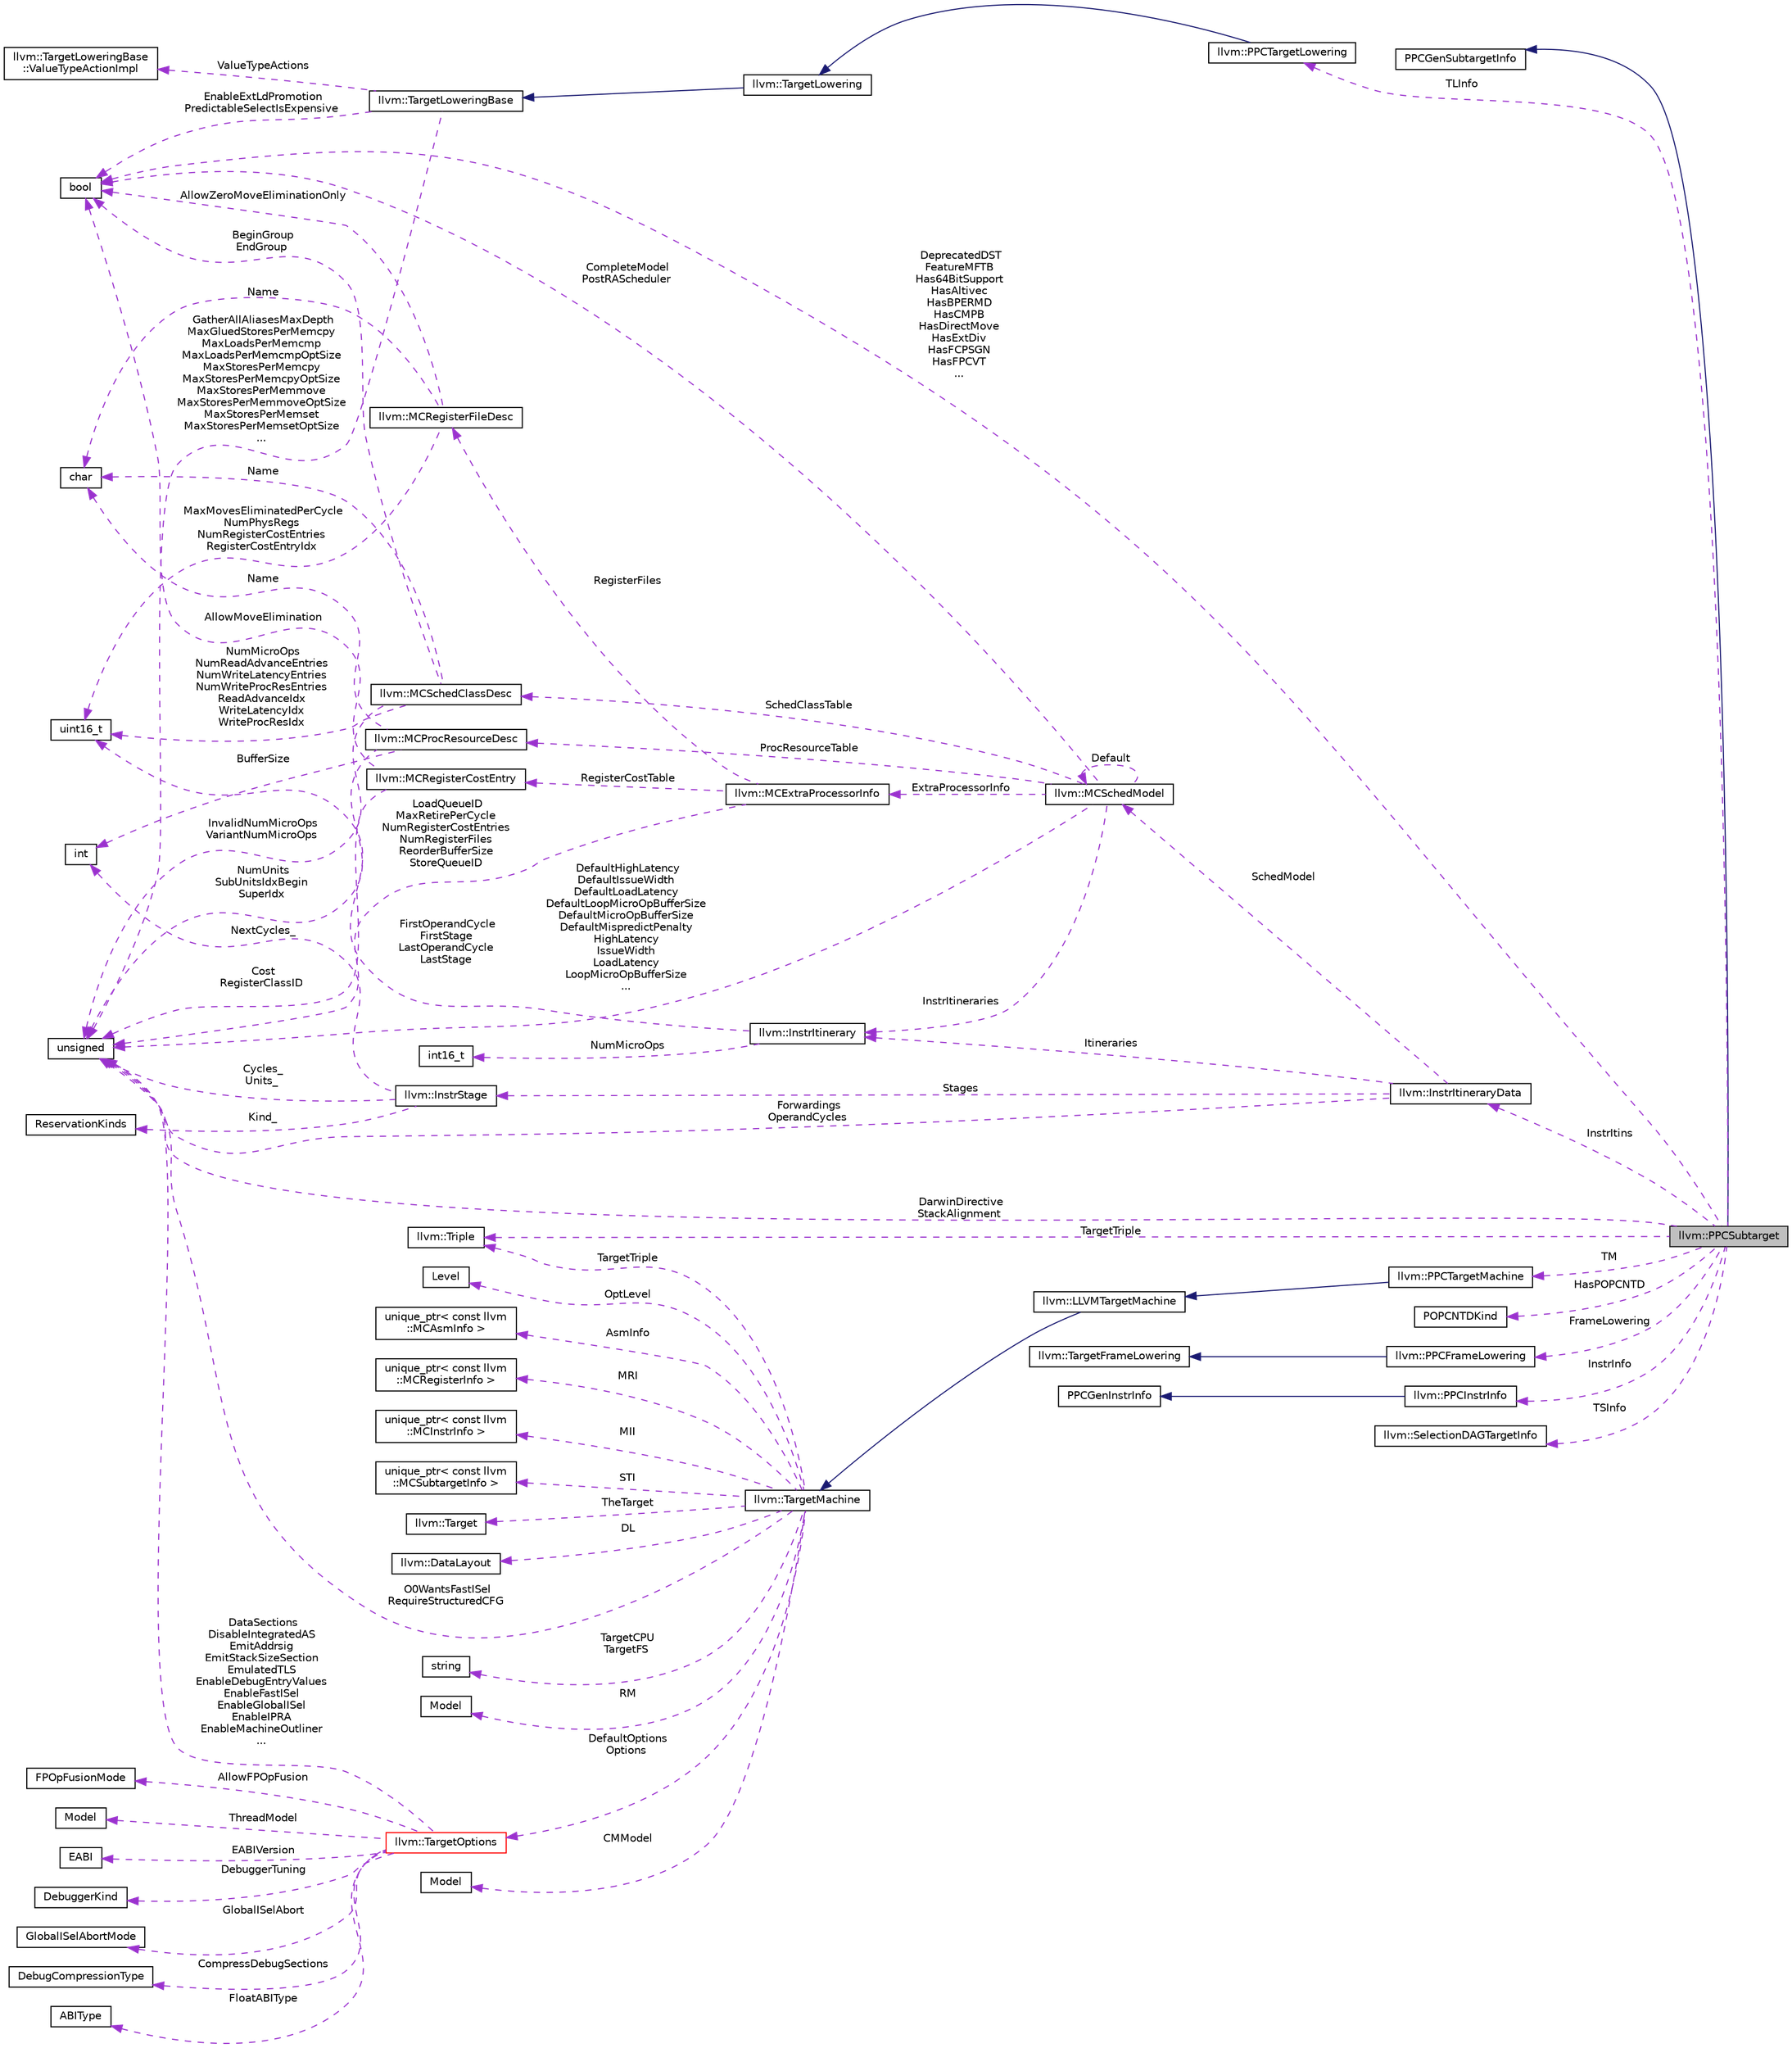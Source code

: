 digraph "llvm::PPCSubtarget"
{
 // LATEX_PDF_SIZE
  bgcolor="transparent";
  edge [fontname="Helvetica",fontsize="10",labelfontname="Helvetica",labelfontsize="10"];
  node [fontname="Helvetica",fontsize="10",shape="box"];
  rankdir="LR";
  Node1 [label="llvm::PPCSubtarget",height=0.2,width=0.4,color="black", fillcolor="grey75", style="filled", fontcolor="black",tooltip=" "];
  Node2 -> Node1 [dir="back",color="midnightblue",fontsize="10",style="solid",fontname="Helvetica"];
  Node2 [label="PPCGenSubtargetInfo",height=0.2,width=0.4,color="black",URL="$classPPCGenSubtargetInfo.html",tooltip=" "];
  Node3 -> Node1 [dir="back",color="darkorchid3",fontsize="10",style="dashed",label=" TargetTriple" ,fontname="Helvetica"];
  Node3 [label="llvm::Triple",height=0.2,width=0.4,color="black",URL="$classllvm_1_1Triple.html",tooltip="Triple - Helper class for working with autoconf configuration names."];
  Node4 -> Node1 [dir="back",color="darkorchid3",fontsize="10",style="dashed",label=" DarwinDirective\nStackAlignment" ,fontname="Helvetica"];
  Node4 [label="unsigned",height=0.2,width=0.4,color="black",URL="$classunsigned.html",tooltip=" "];
  Node5 -> Node1 [dir="back",color="darkorchid3",fontsize="10",style="dashed",label=" InstrItins" ,fontname="Helvetica"];
  Node5 [label="llvm::InstrItineraryData",height=0.2,width=0.4,color="black",URL="$classllvm_1_1InstrItineraryData.html",tooltip="Itinerary data supplied by a subtarget to be used by a target."];
  Node6 -> Node5 [dir="back",color="darkorchid3",fontsize="10",style="dashed",label=" SchedModel" ,fontname="Helvetica"];
  Node6 [label="llvm::MCSchedModel",height=0.2,width=0.4,color="black",URL="$structllvm_1_1MCSchedModel.html",tooltip="Machine model for scheduling, bundling, and heuristics."];
  Node4 -> Node6 [dir="back",color="darkorchid3",fontsize="10",style="dashed",label=" DefaultHighLatency\nDefaultIssueWidth\nDefaultLoadLatency\nDefaultLoopMicroOpBufferSize\nDefaultMicroOpBufferSize\nDefaultMispredictPenalty\nHighLatency\nIssueWidth\nLoadLatency\nLoopMicroOpBufferSize\n..." ,fontname="Helvetica"];
  Node7 -> Node6 [dir="back",color="darkorchid3",fontsize="10",style="dashed",label=" CompleteModel\nPostRAScheduler" ,fontname="Helvetica"];
  Node7 [label="bool",height=0.2,width=0.4,color="black",URL="$classbool.html",tooltip=" "];
  Node8 -> Node6 [dir="back",color="darkorchid3",fontsize="10",style="dashed",label=" ProcResourceTable" ,fontname="Helvetica"];
  Node8 [label="llvm::MCProcResourceDesc",height=0.2,width=0.4,color="black",URL="$structllvm_1_1MCProcResourceDesc.html",tooltip="Define a kind of processor resource that will be modeled by the scheduler."];
  Node9 -> Node8 [dir="back",color="darkorchid3",fontsize="10",style="dashed",label=" Name" ,fontname="Helvetica"];
  Node9 [label="char",height=0.2,width=0.4,color="black",URL="$classchar.html",tooltip=" "];
  Node4 -> Node8 [dir="back",color="darkorchid3",fontsize="10",style="dashed",label=" NumUnits\nSubUnitsIdxBegin\nSuperIdx" ,fontname="Helvetica"];
  Node10 -> Node8 [dir="back",color="darkorchid3",fontsize="10",style="dashed",label=" BufferSize" ,fontname="Helvetica"];
  Node10 [label="int",height=0.2,width=0.4,color="black",tooltip=" "];
  Node11 -> Node6 [dir="back",color="darkorchid3",fontsize="10",style="dashed",label=" SchedClassTable" ,fontname="Helvetica"];
  Node11 [label="llvm::MCSchedClassDesc",height=0.2,width=0.4,color="black",URL="$structllvm_1_1MCSchedClassDesc.html",tooltip="Summarize the scheduling resources required for an instruction of a particular scheduling class."];
  Node4 -> Node11 [dir="back",color="darkorchid3",fontsize="10",style="dashed",label=" InvalidNumMicroOps\nVariantNumMicroOps" ,fontname="Helvetica"];
  Node9 -> Node11 [dir="back",color="darkorchid3",fontsize="10",style="dashed",label=" Name" ,fontname="Helvetica"];
  Node12 -> Node11 [dir="back",color="darkorchid3",fontsize="10",style="dashed",label=" NumMicroOps\nNumReadAdvanceEntries\nNumWriteLatencyEntries\nNumWriteProcResEntries\nReadAdvanceIdx\nWriteLatencyIdx\nWriteProcResIdx" ,fontname="Helvetica"];
  Node12 [label="uint16_t",height=0.2,width=0.4,color="black",tooltip=" "];
  Node7 -> Node11 [dir="back",color="darkorchid3",fontsize="10",style="dashed",label=" BeginGroup\nEndGroup" ,fontname="Helvetica"];
  Node13 -> Node6 [dir="back",color="darkorchid3",fontsize="10",style="dashed",label=" InstrItineraries" ,fontname="Helvetica"];
  Node13 [label="llvm::InstrItinerary",height=0.2,width=0.4,color="black",URL="$structllvm_1_1InstrItinerary.html",tooltip="An itinerary represents the scheduling information for an instruction."];
  Node14 -> Node13 [dir="back",color="darkorchid3",fontsize="10",style="dashed",label=" NumMicroOps" ,fontname="Helvetica"];
  Node14 [label="int16_t",height=0.2,width=0.4,color="black",tooltip=" "];
  Node12 -> Node13 [dir="back",color="darkorchid3",fontsize="10",style="dashed",label=" FirstOperandCycle\nFirstStage\nLastOperandCycle\nLastStage" ,fontname="Helvetica"];
  Node15 -> Node6 [dir="back",color="darkorchid3",fontsize="10",style="dashed",label=" ExtraProcessorInfo" ,fontname="Helvetica"];
  Node15 [label="llvm::MCExtraProcessorInfo",height=0.2,width=0.4,color="black",URL="$structllvm_1_1MCExtraProcessorInfo.html",tooltip="Provide extra details about the machine processor."];
  Node4 -> Node15 [dir="back",color="darkorchid3",fontsize="10",style="dashed",label=" LoadQueueID\nMaxRetirePerCycle\nNumRegisterCostEntries\nNumRegisterFiles\nReorderBufferSize\nStoreQueueID" ,fontname="Helvetica"];
  Node16 -> Node15 [dir="back",color="darkorchid3",fontsize="10",style="dashed",label=" RegisterFiles" ,fontname="Helvetica"];
  Node16 [label="llvm::MCRegisterFileDesc",height=0.2,width=0.4,color="black",URL="$structllvm_1_1MCRegisterFileDesc.html",tooltip="A register file descriptor."];
  Node9 -> Node16 [dir="back",color="darkorchid3",fontsize="10",style="dashed",label=" Name" ,fontname="Helvetica"];
  Node12 -> Node16 [dir="back",color="darkorchid3",fontsize="10",style="dashed",label=" MaxMovesEliminatedPerCycle\nNumPhysRegs\nNumRegisterCostEntries\nRegisterCostEntryIdx" ,fontname="Helvetica"];
  Node7 -> Node16 [dir="back",color="darkorchid3",fontsize="10",style="dashed",label=" AllowZeroMoveEliminationOnly" ,fontname="Helvetica"];
  Node17 -> Node15 [dir="back",color="darkorchid3",fontsize="10",style="dashed",label=" RegisterCostTable" ,fontname="Helvetica"];
  Node17 [label="llvm::MCRegisterCostEntry",height=0.2,width=0.4,color="black",URL="$structllvm_1_1MCRegisterCostEntry.html",tooltip="Specify the cost of a register definition in terms of number of physical register allocated at regist..."];
  Node4 -> Node17 [dir="back",color="darkorchid3",fontsize="10",style="dashed",label=" Cost\nRegisterClassID" ,fontname="Helvetica"];
  Node7 -> Node17 [dir="back",color="darkorchid3",fontsize="10",style="dashed",label=" AllowMoveElimination" ,fontname="Helvetica"];
  Node6 -> Node6 [dir="back",color="darkorchid3",fontsize="10",style="dashed",label=" Default" ,fontname="Helvetica"];
  Node18 -> Node5 [dir="back",color="darkorchid3",fontsize="10",style="dashed",label=" Stages" ,fontname="Helvetica"];
  Node18 [label="llvm::InstrStage",height=0.2,width=0.4,color="black",URL="$structllvm_1_1InstrStage.html",tooltip="These values represent a non-pipelined step in the execution of an instruction."];
  Node4 -> Node18 [dir="back",color="darkorchid3",fontsize="10",style="dashed",label=" Cycles_\nUnits_" ,fontname="Helvetica"];
  Node10 -> Node18 [dir="back",color="darkorchid3",fontsize="10",style="dashed",label=" NextCycles_" ,fontname="Helvetica"];
  Node19 -> Node18 [dir="back",color="darkorchid3",fontsize="10",style="dashed",label=" Kind_" ,fontname="Helvetica"];
  Node19 [label="ReservationKinds",height=0.2,width=0.4,color="black",tooltip=" "];
  Node4 -> Node5 [dir="back",color="darkorchid3",fontsize="10",style="dashed",label=" Forwardings\nOperandCycles" ,fontname="Helvetica"];
  Node13 -> Node5 [dir="back",color="darkorchid3",fontsize="10",style="dashed",label=" Itineraries" ,fontname="Helvetica"];
  Node7 -> Node1 [dir="back",color="darkorchid3",fontsize="10",style="dashed",label=" DeprecatedDST\nFeatureMFTB\nHas64BitSupport\nHasAltivec\nHasBPERMD\nHasCMPB\nHasDirectMove\nHasExtDiv\nHasFCPSGN\nHasFPCVT\n..." ,fontname="Helvetica"];
  Node20 -> Node1 [dir="back",color="darkorchid3",fontsize="10",style="dashed",label=" HasPOPCNTD" ,fontname="Helvetica"];
  Node20 [label="POPCNTDKind",height=0.2,width=0.4,color="black",tooltip=" "];
  Node21 -> Node1 [dir="back",color="darkorchid3",fontsize="10",style="dashed",label=" TM" ,fontname="Helvetica"];
  Node21 [label="llvm::PPCTargetMachine",height=0.2,width=0.4,color="black",URL="$classllvm_1_1PPCTargetMachine.html",tooltip="Common code between 32-bit and 64-bit PowerPC targets."];
  Node22 -> Node21 [dir="back",color="midnightblue",fontsize="10",style="solid",fontname="Helvetica"];
  Node22 [label="llvm::LLVMTargetMachine",height=0.2,width=0.4,color="black",URL="$classllvm_1_1LLVMTargetMachine.html",tooltip="This class describes a target machine that is implemented with the LLVM target-independent code gener..."];
  Node23 -> Node22 [dir="back",color="midnightblue",fontsize="10",style="solid",fontname="Helvetica"];
  Node23 [label="llvm::TargetMachine",height=0.2,width=0.4,color="black",URL="$classllvm_1_1TargetMachine.html",tooltip="Primary interface to the complete machine description for the target machine."];
  Node24 -> Node23 [dir="back",color="darkorchid3",fontsize="10",style="dashed",label=" TheTarget" ,fontname="Helvetica"];
  Node24 [label="llvm::Target",height=0.2,width=0.4,color="black",URL="$classllvm_1_1Target.html",tooltip="Target - Wrapper for Target specific information."];
  Node25 -> Node23 [dir="back",color="darkorchid3",fontsize="10",style="dashed",label=" DL" ,fontname="Helvetica"];
  Node25 [label="llvm::DataLayout",height=0.2,width=0.4,color="black",URL="$classllvm_1_1DataLayout.html",tooltip="A parsed version of the target data layout string in and methods for querying it."];
  Node3 -> Node23 [dir="back",color="darkorchid3",fontsize="10",style="dashed",label=" TargetTriple" ,fontname="Helvetica"];
  Node26 -> Node23 [dir="back",color="darkorchid3",fontsize="10",style="dashed",label=" TargetCPU\nTargetFS" ,fontname="Helvetica"];
  Node26 [label="string",height=0.2,width=0.4,color="black",tooltip=" "];
  Node27 -> Node23 [dir="back",color="darkorchid3",fontsize="10",style="dashed",label=" RM" ,fontname="Helvetica"];
  Node27 [label="Model",height=0.2,width=0.4,color="black",tooltip=" "];
  Node28 -> Node23 [dir="back",color="darkorchid3",fontsize="10",style="dashed",label=" CMModel" ,fontname="Helvetica"];
  Node28 [label="Model",height=0.2,width=0.4,color="black",tooltip=" "];
  Node29 -> Node23 [dir="back",color="darkorchid3",fontsize="10",style="dashed",label=" OptLevel" ,fontname="Helvetica"];
  Node29 [label="Level",height=0.2,width=0.4,color="black",tooltip=" "];
  Node30 -> Node23 [dir="back",color="darkorchid3",fontsize="10",style="dashed",label=" AsmInfo" ,fontname="Helvetica"];
  Node30 [label="unique_ptr\< const llvm\l::MCAsmInfo \>",height=0.2,width=0.4,color="black",tooltip=" "];
  Node31 -> Node23 [dir="back",color="darkorchid3",fontsize="10",style="dashed",label=" MRI" ,fontname="Helvetica"];
  Node31 [label="unique_ptr\< const llvm\l::MCRegisterInfo \>",height=0.2,width=0.4,color="black",tooltip=" "];
  Node32 -> Node23 [dir="back",color="darkorchid3",fontsize="10",style="dashed",label=" MII" ,fontname="Helvetica"];
  Node32 [label="unique_ptr\< const llvm\l::MCInstrInfo \>",height=0.2,width=0.4,color="black",tooltip=" "];
  Node33 -> Node23 [dir="back",color="darkorchid3",fontsize="10",style="dashed",label=" STI" ,fontname="Helvetica"];
  Node33 [label="unique_ptr\< const llvm\l::MCSubtargetInfo \>",height=0.2,width=0.4,color="black",tooltip=" "];
  Node4 -> Node23 [dir="back",color="darkorchid3",fontsize="10",style="dashed",label=" O0WantsFastISel\nRequireStructuredCFG" ,fontname="Helvetica"];
  Node34 -> Node23 [dir="back",color="darkorchid3",fontsize="10",style="dashed",label=" DefaultOptions\nOptions" ,fontname="Helvetica"];
  Node34 [label="llvm::TargetOptions",height=0.2,width=0.4,color="red",URL="$classllvm_1_1TargetOptions.html",tooltip=" "];
  Node4 -> Node34 [dir="back",color="darkorchid3",fontsize="10",style="dashed",label=" DataSections\nDisableIntegratedAS\nEmitAddrsig\nEmitStackSizeSection\nEmulatedTLS\nEnableDebugEntryValues\nEnableFastISel\nEnableGlobalISel\nEnableIPRA\nEnableMachineOutliner\n..." ,fontname="Helvetica"];
  Node35 -> Node34 [dir="back",color="darkorchid3",fontsize="10",style="dashed",label=" GlobalISelAbort" ,fontname="Helvetica"];
  Node35 [label="GlobalISelAbortMode",height=0.2,width=0.4,color="black",tooltip=" "];
  Node36 -> Node34 [dir="back",color="darkorchid3",fontsize="10",style="dashed",label=" CompressDebugSections" ,fontname="Helvetica"];
  Node36 [label="DebugCompressionType",height=0.2,width=0.4,color="black",tooltip=" "];
  Node37 -> Node34 [dir="back",color="darkorchid3",fontsize="10",style="dashed",label=" FloatABIType" ,fontname="Helvetica"];
  Node37 [label="ABIType",height=0.2,width=0.4,color="black",tooltip=" "];
  Node38 -> Node34 [dir="back",color="darkorchid3",fontsize="10",style="dashed",label=" AllowFPOpFusion" ,fontname="Helvetica"];
  Node38 [label="FPOpFusionMode",height=0.2,width=0.4,color="black",tooltip=" "];
  Node39 -> Node34 [dir="back",color="darkorchid3",fontsize="10",style="dashed",label=" ThreadModel" ,fontname="Helvetica"];
  Node39 [label="Model",height=0.2,width=0.4,color="black",tooltip=" "];
  Node40 -> Node34 [dir="back",color="darkorchid3",fontsize="10",style="dashed",label=" EABIVersion" ,fontname="Helvetica"];
  Node40 [label="EABI",height=0.2,width=0.4,color="black",tooltip=" "];
  Node41 -> Node34 [dir="back",color="darkorchid3",fontsize="10",style="dashed",label=" DebuggerTuning" ,fontname="Helvetica"];
  Node41 [label="DebuggerKind",height=0.2,width=0.4,color="black",tooltip=" "];
  Node46 -> Node1 [dir="back",color="darkorchid3",fontsize="10",style="dashed",label=" FrameLowering" ,fontname="Helvetica"];
  Node46 [label="llvm::PPCFrameLowering",height=0.2,width=0.4,color="black",URL="$classllvm_1_1PPCFrameLowering.html",tooltip=" "];
  Node47 -> Node46 [dir="back",color="midnightblue",fontsize="10",style="solid",fontname="Helvetica"];
  Node47 [label="llvm::TargetFrameLowering",height=0.2,width=0.4,color="black",URL="$classllvm_1_1TargetFrameLowering.html",tooltip="Information about stack frame layout on the target."];
  Node48 -> Node1 [dir="back",color="darkorchid3",fontsize="10",style="dashed",label=" InstrInfo" ,fontname="Helvetica"];
  Node48 [label="llvm::PPCInstrInfo",height=0.2,width=0.4,color="black",URL="$classllvm_1_1PPCInstrInfo.html",tooltip=" "];
  Node49 -> Node48 [dir="back",color="midnightblue",fontsize="10",style="solid",fontname="Helvetica"];
  Node49 [label="PPCGenInstrInfo",height=0.2,width=0.4,color="black",URL="$classPPCGenInstrInfo.html",tooltip=" "];
  Node50 -> Node1 [dir="back",color="darkorchid3",fontsize="10",style="dashed",label=" TLInfo" ,fontname="Helvetica"];
  Node50 [label="llvm::PPCTargetLowering",height=0.2,width=0.4,color="black",URL="$classllvm_1_1PPCTargetLowering.html",tooltip=" "];
  Node51 -> Node50 [dir="back",color="midnightblue",fontsize="10",style="solid",fontname="Helvetica"];
  Node51 [label="llvm::TargetLowering",height=0.2,width=0.4,color="black",URL="$classllvm_1_1TargetLowering.html",tooltip="This class defines information used to lower LLVM code to legal SelectionDAG operators that the targe..."];
  Node52 -> Node51 [dir="back",color="midnightblue",fontsize="10",style="solid",fontname="Helvetica"];
  Node52 [label="llvm::TargetLoweringBase",height=0.2,width=0.4,color="black",URL="$classllvm_1_1TargetLoweringBase.html",tooltip="This base class for TargetLowering contains the SelectionDAG-independent parts that can be used from ..."];
  Node53 -> Node52 [dir="back",color="darkorchid3",fontsize="10",style="dashed",label=" ValueTypeActions" ,fontname="Helvetica"];
  Node53 [label="llvm::TargetLoweringBase\l::ValueTypeActionImpl",height=0.2,width=0.4,color="black",URL="$classllvm_1_1TargetLoweringBase_1_1ValueTypeActionImpl.html",tooltip=" "];
  Node4 -> Node52 [dir="back",color="darkorchid3",fontsize="10",style="dashed",label=" GatherAllAliasesMaxDepth\nMaxGluedStoresPerMemcpy\nMaxLoadsPerMemcmp\nMaxLoadsPerMemcmpOptSize\nMaxStoresPerMemcpy\nMaxStoresPerMemcpyOptSize\nMaxStoresPerMemmove\nMaxStoresPerMemmoveOptSize\nMaxStoresPerMemset\nMaxStoresPerMemsetOptSize\n..." ,fontname="Helvetica"];
  Node7 -> Node52 [dir="back",color="darkorchid3",fontsize="10",style="dashed",label=" EnableExtLdPromotion\nPredictableSelectIsExpensive" ,fontname="Helvetica"];
  Node54 -> Node1 [dir="back",color="darkorchid3",fontsize="10",style="dashed",label=" TSInfo" ,fontname="Helvetica"];
  Node54 [label="llvm::SelectionDAGTargetInfo",height=0.2,width=0.4,color="black",URL="$classllvm_1_1SelectionDAGTargetInfo.html",tooltip="Targets can subclass this to parameterize the SelectionDAG lowering and instruction selection process..."];
}
